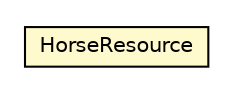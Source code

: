 #!/usr/local/bin/dot
#
# Class diagram 
# Generated by UMLGraph version R5_6-24-gf6e263 (http://www.umlgraph.org/)
#

digraph G {
	edge [fontname="Helvetica",fontsize=10,labelfontname="Helvetica",labelfontsize=10];
	node [fontname="Helvetica",fontsize=10,shape=plaintext];
	nodesep=0.25;
	ranksep=0.5;
	// net.trajano.doxdb.sample.web.HorseResource
	c89 [label=<<table title="net.trajano.doxdb.sample.web.HorseResource" border="0" cellborder="1" cellspacing="0" cellpadding="2" port="p" bgcolor="lemonChiffon" href="./HorseResource.html">
		<tr><td><table border="0" cellspacing="0" cellpadding="1">
<tr><td align="center" balign="center"> HorseResource </td></tr>
		</table></td></tr>
		</table>>, URL="./HorseResource.html", fontname="Helvetica", fontcolor="black", fontsize=10.0];
}

